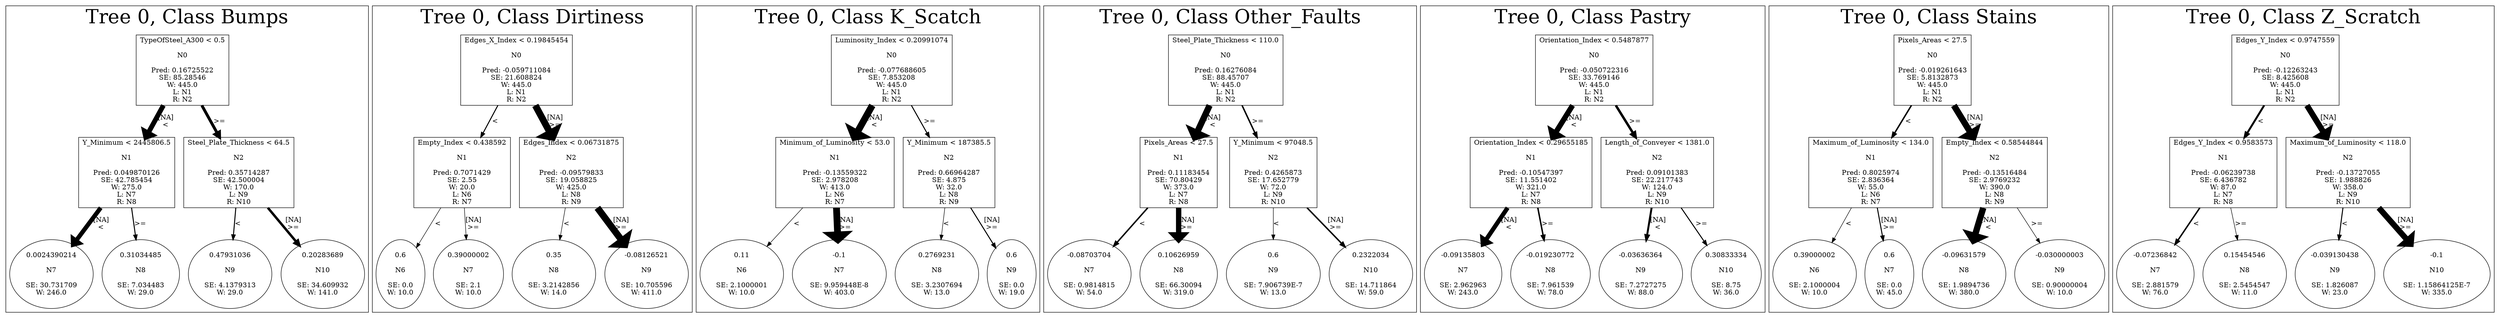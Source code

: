 /*
Generated by:
    http://https://github.com/h2oai/h2o-3/tree/master/h2o-genmodel/src/main/java/hex/genmodel/tools/PrintMojo.java
*/

/*
On a mac:

$ brew install graphviz
$ dot -Tpng file.gv -o file.png
$ open file.png
*/

digraph G {

subgraph cluster_0 {
/* Nodes */

/* Level 0 */
{
"SG_0_Node_0" [shape=box, fontsize=14, label="TypeOfSteel_A300 < 0.5\n\nN0\n\nPred: 0.16725522\nSE: 85.28546\nW: 445.0\nL: N1\nR: N2"]
}

/* Level 1 */
{
"SG_0_Node_1" [shape=box, fontsize=14, label="Y_Minimum < 2445806.5\n\nN1\n\nPred: 0.049870126\nSE: 42.785454\nW: 275.0\nL: N7\nR: N8"]
"SG_0_Node_2" [shape=box, fontsize=14, label="Steel_Plate_Thickness < 64.5\n\nN2\n\nPred: 0.35714287\nSE: 42.500004\nW: 170.0\nL: N9\nR: N10"]
}

/* Level 2 */
{
"SG_0_Node_7" [fontsize=14, label="0.0024390214\n\nN7\n\nSE: 30.731709\nW: 246.0"]
"SG_0_Node_8" [fontsize=14, label="0.31034485\n\nN8\n\nSE: 7.034483\nW: 29.0"]
"SG_0_Node_9" [fontsize=14, label="0.47931036\n\nN9\n\nSE: 4.1379313\nW: 29.0"]
"SG_0_Node_10" [fontsize=14, label="0.20283689\n\nN10\n\nSE: 34.609932\nW: 141.0"]
}

/* Edges */
"SG_0_Node_0" -> "SG_0_Node_1" [penwidth=10,fontsize=14, label="[NA]
<
"]
"SG_0_Node_0" -> "SG_0_Node_2" [penwidth=6,fontsize=14, label=">=
"]
"SG_0_Node_2" -> "SG_0_Node_9" [penwidth=2,fontsize=14, label="<
"]
"SG_0_Node_2" -> "SG_0_Node_10" [penwidth=5,fontsize=14, label="[NA]
>=
"]
"SG_0_Node_1" -> "SG_0_Node_7" [penwidth=9,fontsize=14, label="[NA]
<
"]
"SG_0_Node_1" -> "SG_0_Node_8" [penwidth=2,fontsize=14, label=">=
"]

fontsize=40
label="Tree 0, Class Bumps"
}

subgraph cluster_1 {
/* Nodes */

/* Level 0 */
{
"SG_1_Node_0" [shape=box, fontsize=14, label="Edges_X_Index < 0.19845454\n\nN0\n\nPred: -0.059711084\nSE: 21.608824\nW: 445.0\nL: N1\nR: N2"]
}

/* Level 1 */
{
"SG_1_Node_1" [shape=box, fontsize=14, label="Empty_Index < 0.438592\n\nN1\n\nPred: 0.7071429\nSE: 2.55\nW: 20.0\nL: N6\nR: N7"]
"SG_1_Node_2" [shape=box, fontsize=14, label="Edges_Index < 0.06731875\n\nN2\n\nPred: -0.09579833\nSE: 19.058825\nW: 425.0\nL: N8\nR: N9"]
}

/* Level 2 */
{
"SG_1_Node_6" [fontsize=14, label="0.6\n\nN6\n\nSE: 0.0\nW: 10.0"]
"SG_1_Node_7" [fontsize=14, label="0.39000002\n\nN7\n\nSE: 2.1\nW: 10.0"]
"SG_1_Node_8" [fontsize=14, label="0.35\n\nN8\n\nSE: 3.2142856\nW: 14.0"]
"SG_1_Node_9" [fontsize=14, label="-0.08126521\n\nN9\n\nSE: 10.705596\nW: 411.0"]
}

/* Edges */
"SG_1_Node_0" -> "SG_1_Node_1" [penwidth=2,fontsize=14, label="<
"]
"SG_1_Node_0" -> "SG_1_Node_2" [penwidth=14,fontsize=14, label="[NA]
>=
"]
"SG_1_Node_2" -> "SG_1_Node_8" [penwidth=1,fontsize=14, label="<
"]
"SG_1_Node_2" -> "SG_1_Node_9" [penwidth=14,fontsize=14, label="[NA]
>=
"]
"SG_1_Node_1" -> "SG_1_Node_6" [penwidth=1,fontsize=14, label="<
"]
"SG_1_Node_1" -> "SG_1_Node_7" [penwidth=1,fontsize=14, label="[NA]
>=
"]

fontsize=40
label="Tree 0, Class Dirtiness"
}

subgraph cluster_2 {
/* Nodes */

/* Level 0 */
{
"SG_2_Node_0" [shape=box, fontsize=14, label="Luminosity_Index < 0.20991074\n\nN0\n\nPred: -0.077688605\nSE: 7.853208\nW: 445.0\nL: N1\nR: N2"]
}

/* Level 1 */
{
"SG_2_Node_1" [shape=box, fontsize=14, label="Minimum_of_Luminosity < 53.0\n\nN1\n\nPred: -0.13559322\nSE: 2.978208\nW: 413.0\nL: N6\nR: N7"]
"SG_2_Node_2" [shape=box, fontsize=14, label="Y_Minimum < 187385.5\n\nN2\n\nPred: 0.66964287\nSE: 4.875\nW: 32.0\nL: N8\nR: N9"]
}

/* Level 2 */
{
"SG_2_Node_6" [fontsize=14, label="0.11\n\nN6\n\nSE: 2.1000001\nW: 10.0"]
"SG_2_Node_7" [fontsize=14, label="-0.1\n\nN7\n\nSE: 9.959448E-8\nW: 403.0"]
"SG_2_Node_8" [fontsize=14, label="0.2769231\n\nN8\n\nSE: 3.2307694\nW: 13.0"]
"SG_2_Node_9" [fontsize=14, label="0.6\n\nN9\n\nSE: 0.0\nW: 19.0"]
}

/* Edges */
"SG_2_Node_0" -> "SG_2_Node_1" [penwidth=14,fontsize=14, label="[NA]
<
"]
"SG_2_Node_0" -> "SG_2_Node_2" [penwidth=2,fontsize=14, label=">=
"]
"SG_2_Node_2" -> "SG_2_Node_8" [penwidth=1,fontsize=14, label="<
"]
"SG_2_Node_2" -> "SG_2_Node_9" [penwidth=2,fontsize=14, label="[NA]
>=
"]
"SG_2_Node_1" -> "SG_2_Node_6" [penwidth=1,fontsize=14, label="<
"]
"SG_2_Node_1" -> "SG_2_Node_7" [penwidth=14,fontsize=14, label="[NA]
>=
"]

fontsize=40
label="Tree 0, Class K_Scatch"
}

subgraph cluster_3 {
/* Nodes */

/* Level 0 */
{
"SG_3_Node_0" [shape=box, fontsize=14, label="Steel_Plate_Thickness < 110.0\n\nN0\n\nPred: 0.16276084\nSE: 88.45707\nW: 445.0\nL: N1\nR: N2"]
}

/* Level 1 */
{
"SG_3_Node_1" [shape=box, fontsize=14, label="Pixels_Areas < 27.5\n\nN1\n\nPred: 0.11183454\nSE: 70.80429\nW: 373.0\nL: N7\nR: N8"]
"SG_3_Node_2" [shape=box, fontsize=14, label="Y_Minimum < 97048.5\n\nN2\n\nPred: 0.4265873\nSE: 17.652779\nW: 72.0\nL: N9\nR: N10"]
}

/* Level 2 */
{
"SG_3_Node_7" [fontsize=14, label="-0.08703704\n\nN7\n\nSE: 0.9814815\nW: 54.0"]
"SG_3_Node_8" [fontsize=14, label="0.10626959\n\nN8\n\nSE: 66.30094\nW: 319.0"]
"SG_3_Node_9" [fontsize=14, label="0.6\n\nN9\n\nSE: 7.906739E-7\nW: 13.0"]
"SG_3_Node_10" [fontsize=14, label="0.2322034\n\nN10\n\nSE: 14.711864\nW: 59.0"]
}

/* Edges */
"SG_3_Node_0" -> "SG_3_Node_1" [penwidth=13,fontsize=14, label="[NA]
<
"]
"SG_3_Node_0" -> "SG_3_Node_2" [penwidth=3,fontsize=14, label=">=
"]
"SG_3_Node_2" -> "SG_3_Node_9" [penwidth=1,fontsize=14, label="<
"]
"SG_3_Node_2" -> "SG_3_Node_10" [penwidth=3,fontsize=14, label="[NA]
>=
"]
"SG_3_Node_1" -> "SG_3_Node_7" [penwidth=3,fontsize=14, label="<
"]
"SG_3_Node_1" -> "SG_3_Node_8" [penwidth=11,fontsize=14, label="[NA]
>=
"]

fontsize=40
label="Tree 0, Class Other_Faults"
}

subgraph cluster_4 {
/* Nodes */

/* Level 0 */
{
"SG_4_Node_0" [shape=box, fontsize=14, label="Orientation_Index < 0.5487877\n\nN0\n\nPred: -0.050722316\nSE: 33.769146\nW: 445.0\nL: N1\nR: N2"]
}

/* Level 1 */
{
"SG_4_Node_1" [shape=box, fontsize=14, label="Orientation_Index < 0.29655185\n\nN1\n\nPred: -0.10547397\nSE: 11.551402\nW: 321.0\nL: N7\nR: N8"]
"SG_4_Node_2" [shape=box, fontsize=14, label="Length_of_Conveyer < 1381.0\n\nN2\n\nPred: 0.09101383\nSE: 22.217743\nW: 124.0\nL: N9\nR: N10"]
}

/* Level 2 */
{
"SG_4_Node_7" [fontsize=14, label="-0.09135803\n\nN7\n\nSE: 2.962963\nW: 243.0"]
"SG_4_Node_8" [fontsize=14, label="-0.019230772\n\nN8\n\nSE: 7.961539\nW: 78.0"]
"SG_4_Node_9" [fontsize=14, label="-0.03636364\n\nN9\n\nSE: 7.2727275\nW: 88.0"]
"SG_4_Node_10" [fontsize=14, label="0.30833334\n\nN10\n\nSE: 8.75\nW: 36.0"]
}

/* Edges */
"SG_4_Node_0" -> "SG_4_Node_1" [penwidth=11,fontsize=14, label="[NA]
<
"]
"SG_4_Node_0" -> "SG_4_Node_2" [penwidth=5,fontsize=14, label=">=
"]
"SG_4_Node_2" -> "SG_4_Node_9" [penwidth=4,fontsize=14, label="[NA]
<
"]
"SG_4_Node_2" -> "SG_4_Node_10" [penwidth=2,fontsize=14, label=">=
"]
"SG_4_Node_1" -> "SG_4_Node_7" [penwidth=9,fontsize=14, label="[NA]
<
"]
"SG_4_Node_1" -> "SG_4_Node_8" [penwidth=3,fontsize=14, label=">=
"]

fontsize=40
label="Tree 0, Class Pastry"
}

subgraph cluster_5 {
/* Nodes */

/* Level 0 */
{
"SG_5_Node_0" [shape=box, fontsize=14, label="Pixels_Areas < 27.5\n\nN0\n\nPred: -0.019261643\nSE: 5.8132873\nW: 445.0\nL: N1\nR: N2"]
}

/* Level 1 */
{
"SG_5_Node_1" [shape=box, fontsize=14, label="Maximum_of_Luminosity < 134.0\n\nN1\n\nPred: 0.8025974\nSE: 2.836364\nW: 55.0\nL: N6\nR: N7"]
"SG_5_Node_2" [shape=box, fontsize=14, label="Empty_Index < 0.58544844\n\nN2\n\nPred: -0.13516484\nSE: 2.9769232\nW: 390.0\nL: N8\nR: N9"]
}

/* Level 2 */
{
"SG_5_Node_6" [fontsize=14, label="0.39000002\n\nN6\n\nSE: 2.1000004\nW: 10.0"]
"SG_5_Node_7" [fontsize=14, label="0.6\n\nN7\n\nSE: 0.0\nW: 45.0"]
"SG_5_Node_8" [fontsize=14, label="-0.09631579\n\nN8\n\nSE: 1.9894736\nW: 380.0"]
"SG_5_Node_9" [fontsize=14, label="-0.030000003\n\nN9\n\nSE: 0.90000004\nW: 10.0"]
}

/* Edges */
"SG_5_Node_0" -> "SG_5_Node_1" [penwidth=3,fontsize=14, label="<
"]
"SG_5_Node_0" -> "SG_5_Node_2" [penwidth=13,fontsize=14, label="[NA]
>=
"]
"SG_5_Node_2" -> "SG_5_Node_8" [penwidth=13,fontsize=14, label="[NA]
<
"]
"SG_5_Node_2" -> "SG_5_Node_9" [penwidth=1,fontsize=14, label=">=
"]
"SG_5_Node_1" -> "SG_5_Node_6" [penwidth=1,fontsize=14, label="<
"]
"SG_5_Node_1" -> "SG_5_Node_7" [penwidth=2,fontsize=14, label="[NA]
>=
"]

fontsize=40
label="Tree 0, Class Stains"
}

subgraph cluster_6 {
/* Nodes */

/* Level 0 */
{
"SG_6_Node_0" [shape=box, fontsize=14, label="Edges_Y_Index < 0.9747559\n\nN0\n\nPred: -0.12263243\nSE: 8.425608\nW: 445.0\nL: N1\nR: N2"]
}

/* Level 1 */
{
"SG_6_Node_1" [shape=box, fontsize=14, label="Edges_Y_Index < 0.9583573\n\nN1\n\nPred: -0.06239738\nSE: 6.436782\nW: 87.0\nL: N7\nR: N8"]
"SG_6_Node_2" [shape=box, fontsize=14, label="Maximum_of_Luminosity < 118.0\n\nN2\n\nPred: -0.13727055\nSE: 1.988826\nW: 358.0\nL: N9\nR: N10"]
}

/* Level 2 */
{
"SG_6_Node_7" [fontsize=14, label="-0.07236842\n\nN7\n\nSE: 2.881579\nW: 76.0"]
"SG_6_Node_8" [fontsize=14, label="0.15454546\n\nN8\n\nSE: 2.5454547\nW: 11.0"]
"SG_6_Node_9" [fontsize=14, label="-0.039130438\n\nN9\n\nSE: 1.826087\nW: 23.0"]
"SG_6_Node_10" [fontsize=14, label="-0.1\n\nN10\n\nSE: 1.15864125E-7\nW: 335.0"]
}

/* Edges */
"SG_6_Node_0" -> "SG_6_Node_1" [penwidth=4,fontsize=14, label="<
"]
"SG_6_Node_0" -> "SG_6_Node_2" [penwidth=12,fontsize=14, label="[NA]
>=
"]
"SG_6_Node_2" -> "SG_6_Node_9" [penwidth=2,fontsize=14, label="<
"]
"SG_6_Node_2" -> "SG_6_Node_10" [penwidth=12,fontsize=14, label="[NA]
>=
"]
"SG_6_Node_1" -> "SG_6_Node_7" [penwidth=3,fontsize=14, label="<
"]
"SG_6_Node_1" -> "SG_6_Node_8" [penwidth=1,fontsize=14, label=">=
"]

fontsize=40
label="Tree 0, Class Z_Scratch"
}

}

